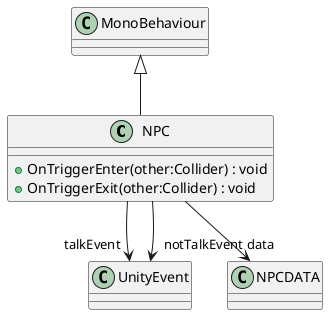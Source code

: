 @startuml
class NPC {
    + OnTriggerEnter(other:Collider) : void
    + OnTriggerExit(other:Collider) : void
}
MonoBehaviour <|-- NPC
NPC --> "talkEvent" UnityEvent
NPC --> "notTalkEvent" UnityEvent
NPC --> "data" NPCDATA
@enduml
